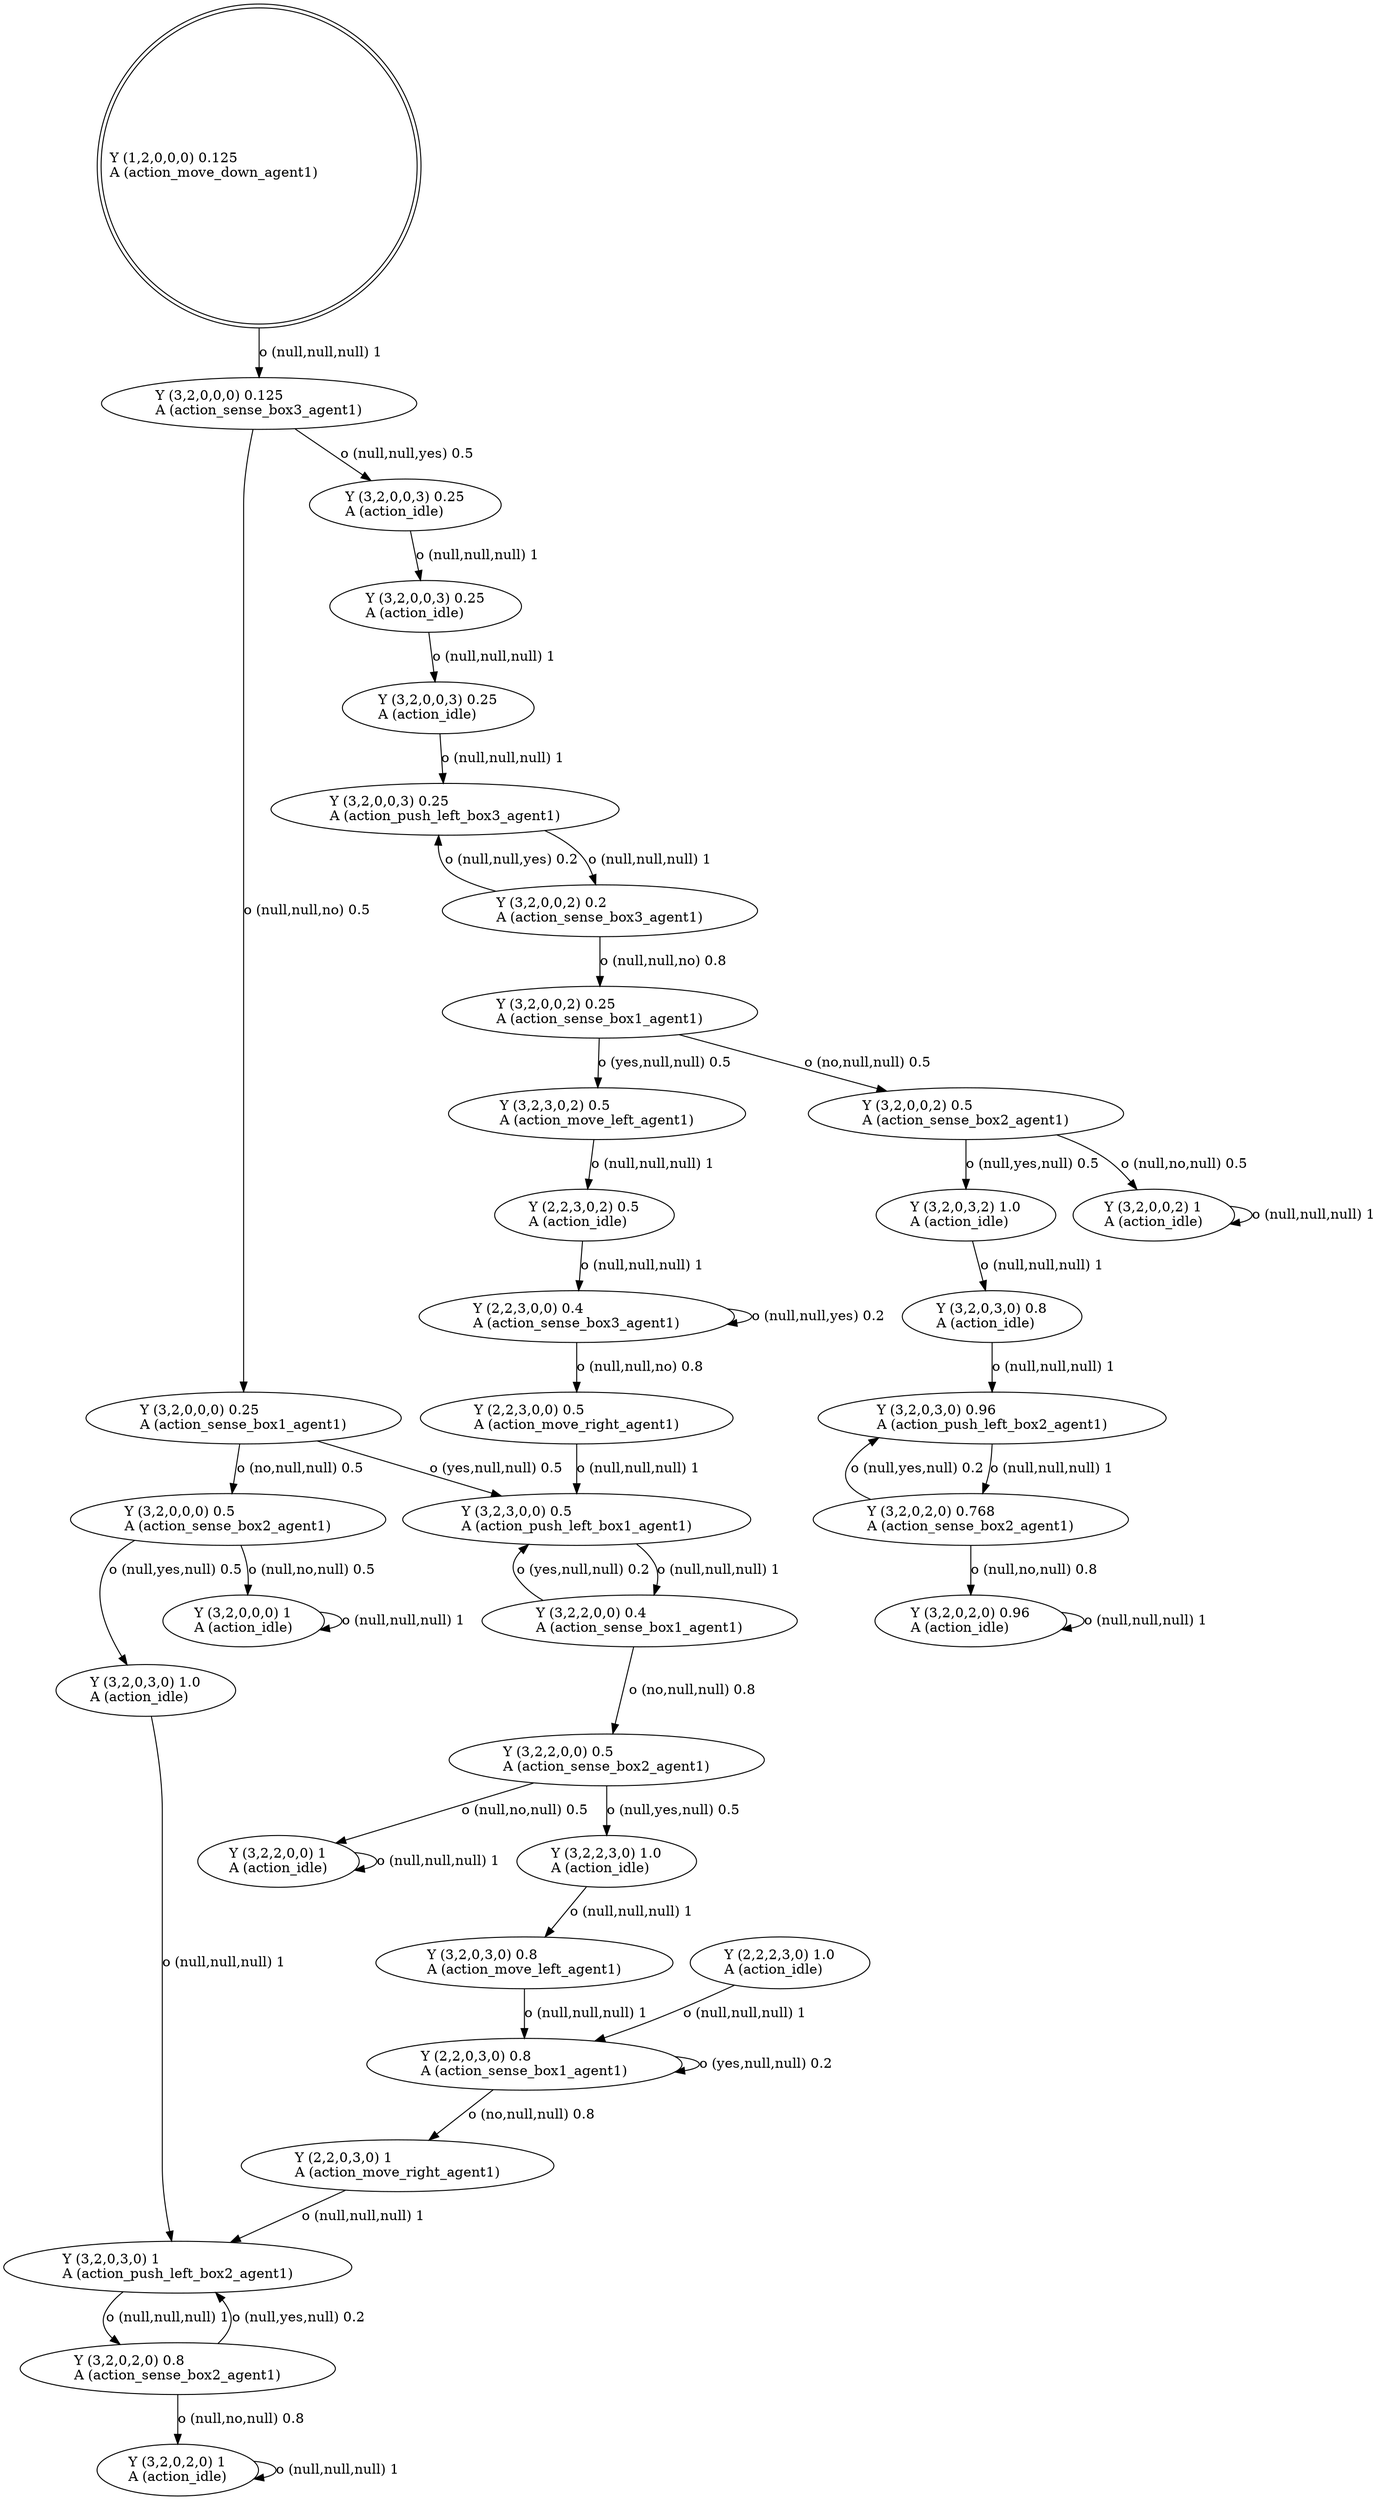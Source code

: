 digraph "G" {
root [label="Y (1,2,0,0,0) 0.125\lA (action_move_down_agent1)\l", labeljust="l", shape=doublecircle];
x0row14 [label="Y (3,2,0,0,0) 0.25\lA (action_sense_box1_agent1)\l"];
x0row23 [label="Y (3,2,0,0,2) 0.2\lA (action_sense_box3_agent1)\l"];
x0row56 [label="Y (2,2,3,0,2) 0.5\lA (action_idle)\l"];
x0row13 [label="Y (3,2,0,0,3) 0.25\lA (action_push_left_box3_agent1)\l"];
x0row42 [label="Y (3,2,0,0,2) 0.5\lA (action_sense_box2_agent1)\l"];
x0row41 [label="Y (3,2,3,0,2) 0.5\lA (action_move_left_agent1)\l"];
x0row37 [label="Y (3,2,0,0,2) 0.25\lA (action_sense_box1_agent1)\l"];
x0row3 [label="Y (3,2,0,0,0) 0.125\lA (action_sense_box3_agent1)\l"];
x0row64 [label="Y (2,2,3,0,0) 0.4\lA (action_sense_box3_agent1)\l"];
x0row67 [label="Y (2,2,3,0,0) 0.5\lA (action_move_right_agent1)\l"];
x0row70 [label="Y (3,2,3,0,0) 0.5\lA (action_push_left_box1_agent1)\l"];
x0row79 [label="Y (3,2,2,0,0) 0.4\lA (action_sense_box1_agent1)\l"];
x0row81 [label="Y (3,2,2,0,0) 0.5\lA (action_sense_box2_agent1)\l"];
x0row94 [label="Y (3,2,2,3,0) 1.0\lA (action_idle)\l"];
x0row95 [label="Y (3,2,2,0,0) 1\lA (action_idle)\l"];
x0row101 [label="Y (3,2,0,3,0) 0.8\lA (action_move_left_agent1)\l"];
x0row102 [label="Y (2,2,2,3,0) 1.0\lA (action_idle)\l"];
x0row108 [label="Y (2,2,0,3,0) 0.8\lA (action_sense_box1_agent1)\l"];
x0row111 [label="Y (2,2,0,3,0) 1\lA (action_move_right_agent1)\l"];
x0row119 [label="Y (3,2,0,3,0) 1\lA (action_push_left_box2_agent1)\l"];
x0row125 [label="Y (3,2,0,2,0) 0.8\lA (action_sense_box2_agent1)\l"];
x0row129 [label="Y (3,2,0,2,0) 1\lA (action_idle)\l"];
x0row146 [label="Y (3,2,0,3,2) 1.0\lA (action_idle)\l"];
x0row147 [label="Y (3,2,0,0,2) 1\lA (action_idle)\l"];
x0row157 [label="Y (3,2,0,3,0) 0.8\lA (action_idle)\l"];
x0row163 [label="Y (3,2,0,3,0) 0.96\lA (action_push_left_box2_agent1)\l"];
x0row167 [label="Y (3,2,0,2,0) 0.768\lA (action_sense_box2_agent1)\l"];
x0row172 [label="Y (3,2,0,2,0) 0.96\lA (action_idle)\l"];
x0row189 [label="Y (3,2,0,0,0) 0.5\lA (action_sense_box2_agent1)\l"];
x0row200 [label="Y (3,2,0,0,0) 1\lA (action_idle)\l"];
x0row13_noop_0 [label="Y (3,2,0,0,3) 0.25\lA (action_idle)\l"];
x0row13_noop_1 [label="Y (3,2,0,0,3) 0.25\lA (action_idle)\l"];
x0row13_noop_2 [label="Y (3,2,0,0,3) 0.25\lA (action_idle)\l"];
x0row119_noop_0 [label="Y (3,2,0,3,0) 1.0\lA (action_idle)\l"];
root -> x0row3  [key=0, label="o (null,null,null) 1\l"];
x0row14 -> x0row70  [key=0, label="o (yes,null,null) 0.5\l"];
x0row14 -> x0row189  [key=0, label="o (no,null,null) 0.5\l"];
x0row23 -> x0row13  [key=0, label="o (null,null,yes) 0.2\l"];
x0row23 -> x0row37  [key=0, label="o (null,null,no) 0.8\l"];
x0row56 -> x0row64  [key=0, label="o (null,null,null) 1\l"];
x0row13 -> x0row23  [key=0, label="o (null,null,null) 1\l"];
x0row42 -> x0row146  [key=0, label="o (null,yes,null) 0.5\l"];
x0row42 -> x0row147  [key=0, label="o (null,no,null) 0.5\l"];
x0row41 -> x0row56  [key=0, label="o (null,null,null) 1\l"];
x0row37 -> x0row41  [key=0, label="o (yes,null,null) 0.5\l"];
x0row37 -> x0row42  [key=0, label="o (no,null,null) 0.5\l"];
x0row3 -> x0row14  [key=0, label="o (null,null,no) 0.5\l"];
x0row3 -> x0row13_noop_0  [key=0, label="o (null,null,yes) 0.5\l"];
x0row64 -> x0row67  [key=0, label="o (null,null,no) 0.8\l"];
x0row64 -> x0row64  [key=0, label="o (null,null,yes) 0.2\l"];
x0row67 -> x0row70  [key=0, label="o (null,null,null) 1\l"];
x0row70 -> x0row79  [key=0, label="o (null,null,null) 1\l"];
x0row79 -> x0row70  [key=0, label="o (yes,null,null) 0.2\l"];
x0row79 -> x0row81  [key=0, label="o (no,null,null) 0.8\l"];
x0row81 -> x0row94  [key=0, label="o (null,yes,null) 0.5\l"];
x0row81 -> x0row95  [key=0, label="o (null,no,null) 0.5\l"];
x0row94 -> x0row101  [key=0, label="o (null,null,null) 1\l"];
x0row95 -> x0row95  [key=0, label="o (null,null,null) 1\l"];
x0row101 -> x0row108  [key=0, label="o (null,null,null) 1\l"];
x0row102 -> x0row108  [key=0, label="o (null,null,null) 1\l"];
x0row108 -> x0row111  [key=0, label="o (no,null,null) 0.8\l"];
x0row108 -> x0row108  [key=0, label="o (yes,null,null) 0.2\l"];
x0row111 -> x0row119  [key=0, label="o (null,null,null) 1\l"];
x0row119 -> x0row125  [key=0, label="o (null,null,null) 1\l"];
x0row125 -> x0row119  [key=0, label="o (null,yes,null) 0.2\l"];
x0row125 -> x0row129  [key=0, label="o (null,no,null) 0.8\l"];
x0row129 -> x0row129  [key=0, label="o (null,null,null) 1\l"];
x0row146 -> x0row157  [key=0, label="o (null,null,null) 1\l"];
x0row147 -> x0row147  [key=0, label="o (null,null,null) 1\l"];
x0row157 -> x0row163  [key=0, label="o (null,null,null) 1\l"];
x0row163 -> x0row167  [key=0, label="o (null,null,null) 1\l"];
x0row167 -> x0row163  [key=0, label="o (null,yes,null) 0.2\l"];
x0row167 -> x0row172  [key=0, label="o (null,no,null) 0.8\l"];
x0row172 -> x0row172  [key=0, label="o (null,null,null) 1\l"];
x0row189 -> x0row200  [key=0, label="o (null,no,null) 0.5\l"];
x0row189 -> x0row119_noop_0  [key=0, label="o (null,yes,null) 0.5\l"];
x0row200 -> x0row200  [key=0, label="o (null,null,null) 1\l"];
x0row13_noop_0 -> x0row13_noop_1  [key=0, label="o (null,null,null) 1\l"];
x0row13_noop_1 -> x0row13_noop_2  [key=0, label="o (null,null,null) 1\l"];
x0row13_noop_2 -> x0row13  [key=0, label="o (null,null,null) 1\l"];
x0row119_noop_0 -> x0row119  [key=0, label="o (null,null,null) 1\l"];
}
